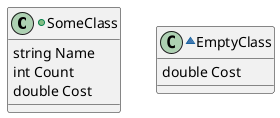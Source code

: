 @startuml
+class SomeClass
{
  string Name
  int Count
  double Cost
}
~class EmptyClass
{
  double Cost
}
@enduml